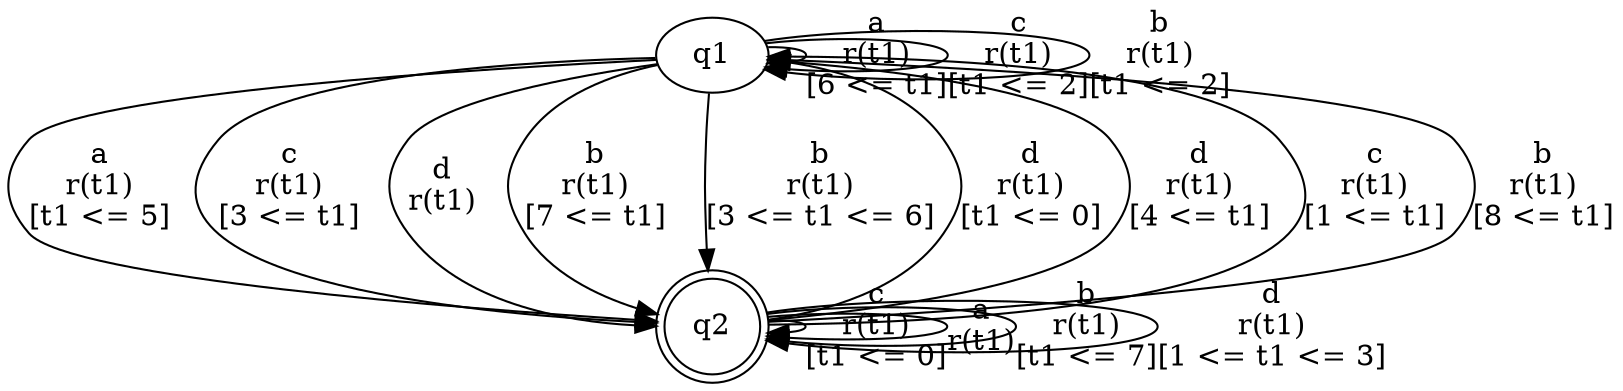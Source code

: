 digraph L {
	qq1[label=q1]
	qq2[label=q2 shape=doublecircle]
	qq1 -> qq1[label="a\nr(t1)\n[6 <= t1]"]
	qq1 -> qq2[label="a\nr(t1)\n[t1 <= 5]"]
	qq2 -> qq1[label="d\nr(t1)\n[t1 <= 0]"]
	qq2 -> qq2[label="c\nr(t1)\n[t1 <= 0]"]
	qq2 -> qq1[label="d\nr(t1)\n[4 <= t1]"]
	qq2 -> qq2[label="a\nr(t1)\n"]
	qq2 -> qq1[label="c\nr(t1)\n[1 <= t1]"]
	qq2 -> qq2[label="b\nr(t1)\n[t1 <= 7]"]
	qq2 -> qq2[label="d\nr(t1)\n[1 <= t1 <= 3]"]
	qq2 -> qq1[label="b\nr(t1)\n[8 <= t1]"]
	qq1 -> qq1[label="c\nr(t1)\n[t1 <= 2]"]
	qq1 -> qq2[label="c\nr(t1)\n[3 <= t1]"]
	qq1 -> qq2[label="d\nr(t1)\n"]
	qq1 -> qq2[label="b\nr(t1)\n[7 <= t1]"]
	qq1 -> qq1[label="b\nr(t1)\n[t1 <= 2]"]
	qq1 -> qq2[label="b\nr(t1)\n[3 <= t1 <= 6]"]
}
